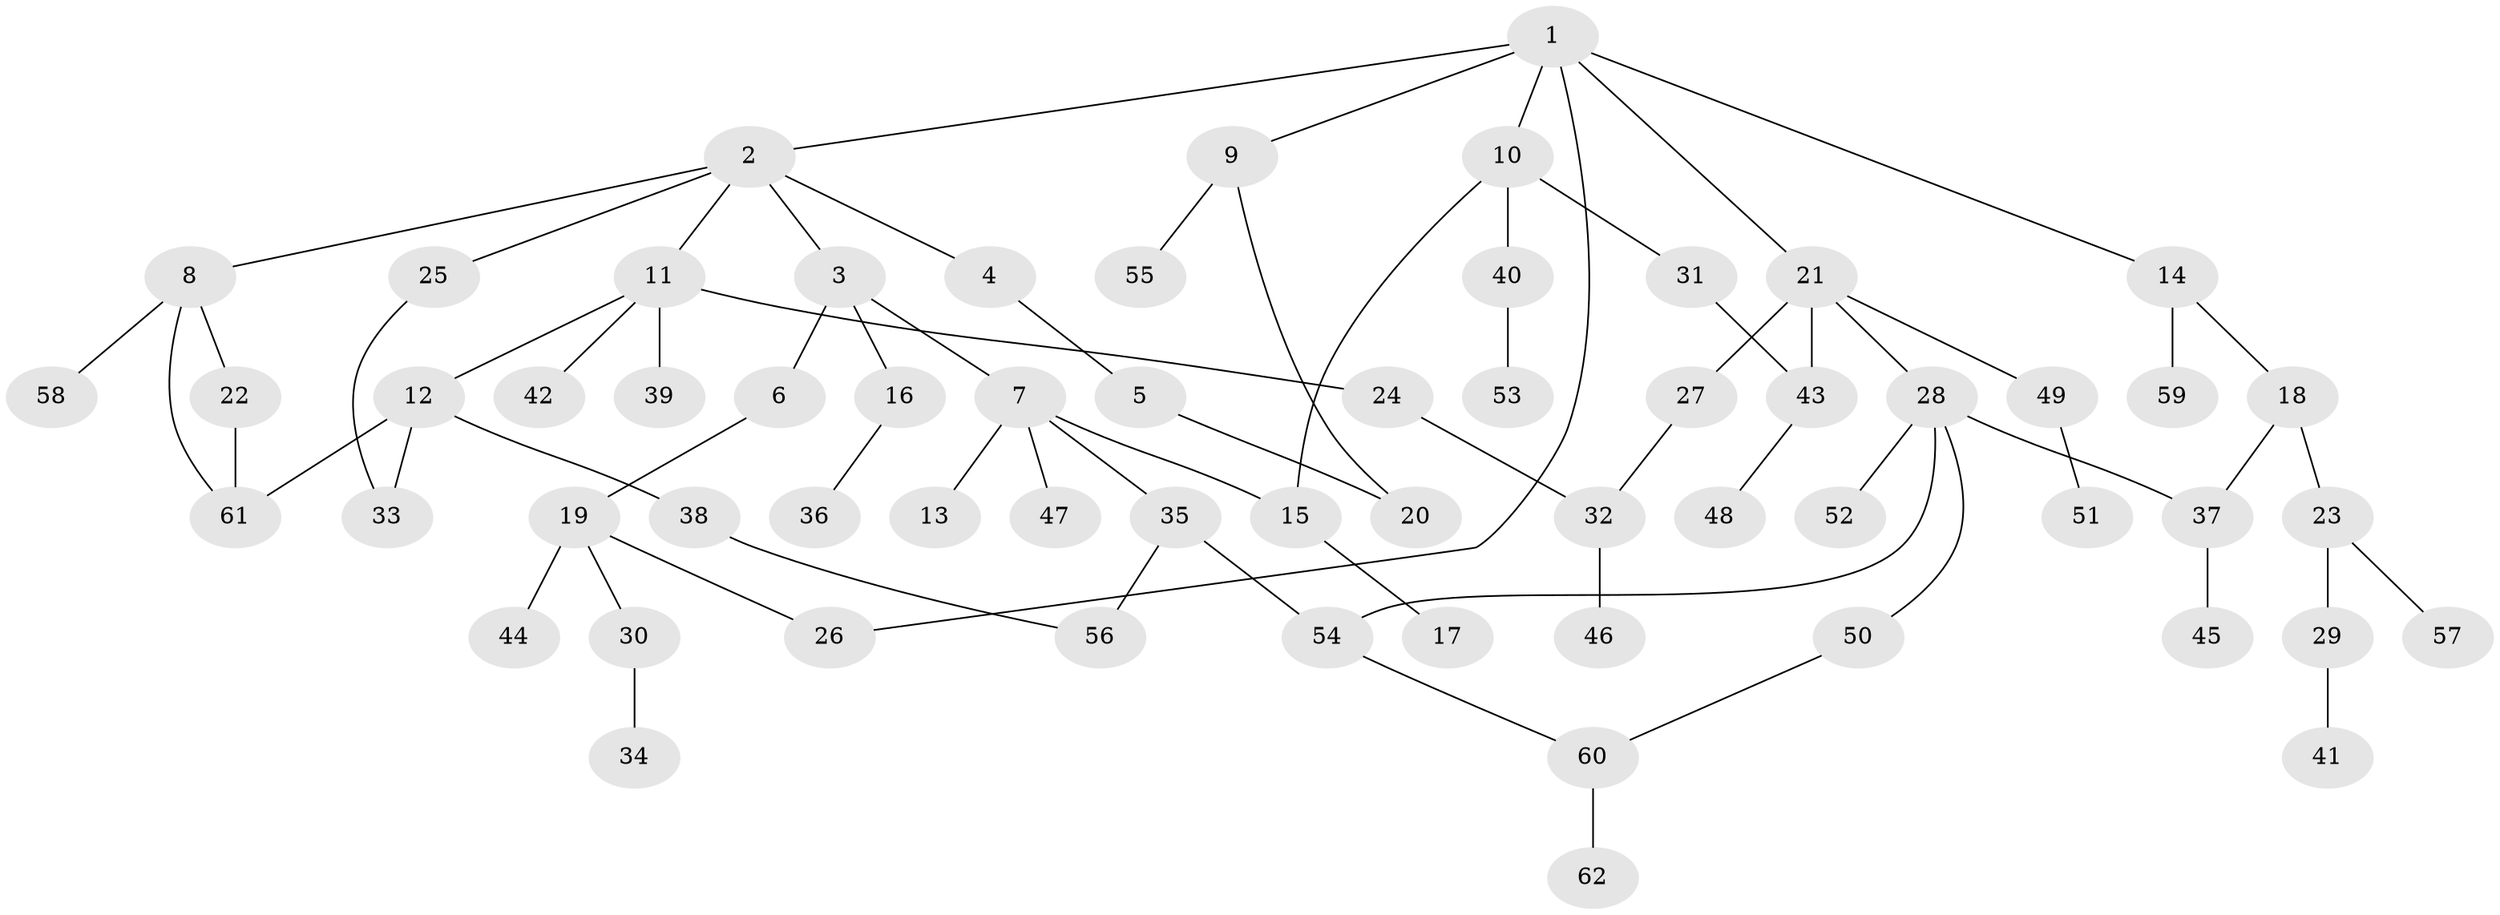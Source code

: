 // coarse degree distribution, {12: 0.05555555555555555, 5: 0.1111111111111111, 2: 0.2777777777777778, 3: 0.16666666666666666, 1: 0.3888888888888889}
// Generated by graph-tools (version 1.1) at 2025/17/03/04/25 18:17:12]
// undirected, 62 vertices, 73 edges
graph export_dot {
graph [start="1"]
  node [color=gray90,style=filled];
  1;
  2;
  3;
  4;
  5;
  6;
  7;
  8;
  9;
  10;
  11;
  12;
  13;
  14;
  15;
  16;
  17;
  18;
  19;
  20;
  21;
  22;
  23;
  24;
  25;
  26;
  27;
  28;
  29;
  30;
  31;
  32;
  33;
  34;
  35;
  36;
  37;
  38;
  39;
  40;
  41;
  42;
  43;
  44;
  45;
  46;
  47;
  48;
  49;
  50;
  51;
  52;
  53;
  54;
  55;
  56;
  57;
  58;
  59;
  60;
  61;
  62;
  1 -- 2;
  1 -- 9;
  1 -- 10;
  1 -- 14;
  1 -- 21;
  1 -- 26;
  2 -- 3;
  2 -- 4;
  2 -- 8;
  2 -- 11;
  2 -- 25;
  3 -- 6;
  3 -- 7;
  3 -- 16;
  4 -- 5;
  5 -- 20;
  6 -- 19;
  7 -- 13;
  7 -- 15;
  7 -- 35;
  7 -- 47;
  8 -- 22;
  8 -- 58;
  8 -- 61;
  9 -- 55;
  9 -- 20;
  10 -- 31;
  10 -- 40;
  10 -- 15;
  11 -- 12;
  11 -- 24;
  11 -- 39;
  11 -- 42;
  12 -- 33;
  12 -- 38;
  12 -- 61;
  14 -- 18;
  14 -- 59;
  15 -- 17;
  16 -- 36;
  18 -- 23;
  18 -- 37;
  19 -- 26;
  19 -- 30;
  19 -- 44;
  21 -- 27;
  21 -- 28;
  21 -- 49;
  21 -- 43;
  22 -- 61;
  23 -- 29;
  23 -- 57;
  24 -- 32;
  25 -- 33;
  27 -- 32;
  28 -- 37;
  28 -- 50;
  28 -- 52;
  28 -- 54;
  29 -- 41;
  30 -- 34;
  31 -- 43;
  32 -- 46;
  35 -- 56;
  35 -- 54;
  37 -- 45;
  38 -- 56;
  40 -- 53;
  43 -- 48;
  49 -- 51;
  50 -- 60;
  54 -- 60;
  60 -- 62;
}
